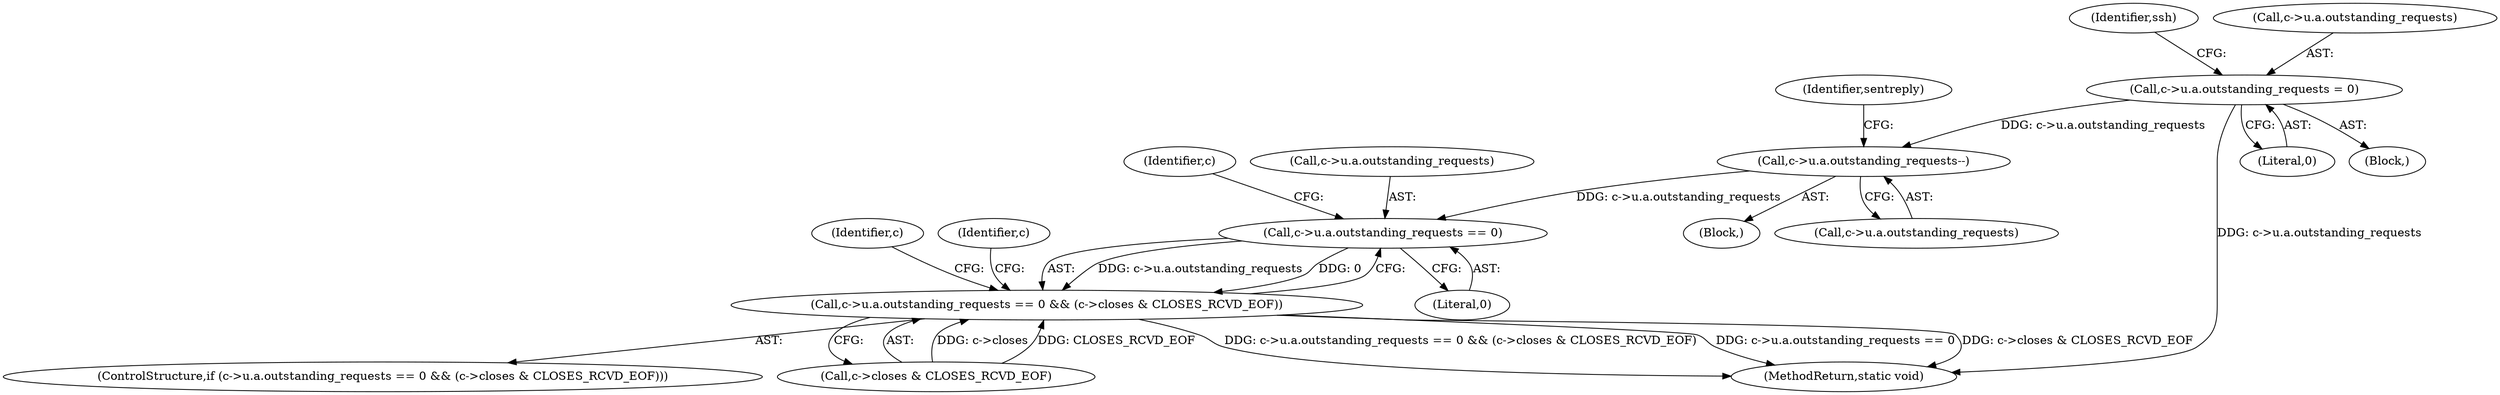 digraph "1_tartarus_4ff22863d895cb7ebfced4cf923a012a614adaa8@pointer" {
"1000348" [label="(Call,c->u.a.outstanding_requests = 0)"];
"1000277" [label="(Call,c->u.a.outstanding_requests--)"];
"1000305" [label="(Call,c->u.a.outstanding_requests == 0)"];
"1000304" [label="(Call,c->u.a.outstanding_requests == 0 && (c->closes & CLOSES_RCVD_EOF))"];
"1000287" [label="(Identifier,sentreply)"];
"1000303" [label="(ControlStructure,if (c->u.a.outstanding_requests == 0 && (c->closes & CLOSES_RCVD_EOF)))"];
"1000314" [label="(Call,c->closes & CLOSES_RCVD_EOF)"];
"1000304" [label="(Call,c->u.a.outstanding_requests == 0 && (c->closes & CLOSES_RCVD_EOF))"];
"1000325" [label="(Identifier,c)"];
"1000376" [label="(MethodReturn,static void)"];
"1000305" [label="(Call,c->u.a.outstanding_requests == 0)"];
"1000257" [label="(Block,)"];
"1000278" [label="(Call,c->u.a.outstanding_requests)"];
"1000356" [label="(Literal,0)"];
"1000348" [label="(Call,c->u.a.outstanding_requests = 0)"];
"1000358" [label="(Identifier,ssh)"];
"1000316" [label="(Identifier,c)"];
"1000306" [label="(Call,c->u.a.outstanding_requests)"];
"1000277" [label="(Call,c->u.a.outstanding_requests--)"];
"1000151" [label="(Block,)"];
"1000313" [label="(Literal,0)"];
"1000320" [label="(Identifier,c)"];
"1000349" [label="(Call,c->u.a.outstanding_requests)"];
"1000348" -> "1000151"  [label="AST: "];
"1000348" -> "1000356"  [label="CFG: "];
"1000349" -> "1000348"  [label="AST: "];
"1000356" -> "1000348"  [label="AST: "];
"1000358" -> "1000348"  [label="CFG: "];
"1000348" -> "1000376"  [label="DDG: c->u.a.outstanding_requests"];
"1000348" -> "1000277"  [label="DDG: c->u.a.outstanding_requests"];
"1000277" -> "1000257"  [label="AST: "];
"1000277" -> "1000278"  [label="CFG: "];
"1000278" -> "1000277"  [label="AST: "];
"1000287" -> "1000277"  [label="CFG: "];
"1000277" -> "1000305"  [label="DDG: c->u.a.outstanding_requests"];
"1000305" -> "1000304"  [label="AST: "];
"1000305" -> "1000313"  [label="CFG: "];
"1000306" -> "1000305"  [label="AST: "];
"1000313" -> "1000305"  [label="AST: "];
"1000316" -> "1000305"  [label="CFG: "];
"1000304" -> "1000305"  [label="CFG: "];
"1000305" -> "1000304"  [label="DDG: c->u.a.outstanding_requests"];
"1000305" -> "1000304"  [label="DDG: 0"];
"1000304" -> "1000303"  [label="AST: "];
"1000304" -> "1000314"  [label="CFG: "];
"1000314" -> "1000304"  [label="AST: "];
"1000320" -> "1000304"  [label="CFG: "];
"1000325" -> "1000304"  [label="CFG: "];
"1000304" -> "1000376"  [label="DDG: c->u.a.outstanding_requests == 0 && (c->closes & CLOSES_RCVD_EOF)"];
"1000304" -> "1000376"  [label="DDG: c->u.a.outstanding_requests == 0"];
"1000304" -> "1000376"  [label="DDG: c->closes & CLOSES_RCVD_EOF"];
"1000314" -> "1000304"  [label="DDG: c->closes"];
"1000314" -> "1000304"  [label="DDG: CLOSES_RCVD_EOF"];
}
